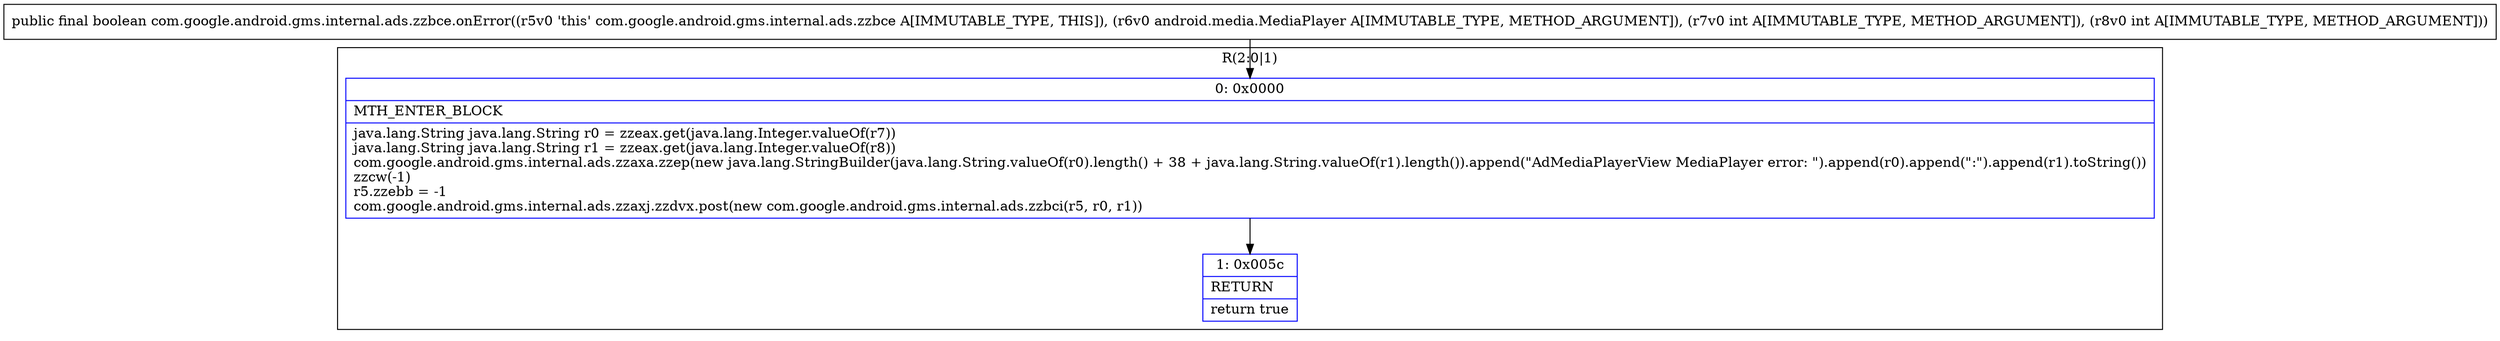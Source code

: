 digraph "CFG forcom.google.android.gms.internal.ads.zzbce.onError(Landroid\/media\/MediaPlayer;II)Z" {
subgraph cluster_Region_1481553602 {
label = "R(2:0|1)";
node [shape=record,color=blue];
Node_0 [shape=record,label="{0\:\ 0x0000|MTH_ENTER_BLOCK\l|java.lang.String java.lang.String r0 = zzeax.get(java.lang.Integer.valueOf(r7))\ljava.lang.String java.lang.String r1 = zzeax.get(java.lang.Integer.valueOf(r8))\lcom.google.android.gms.internal.ads.zzaxa.zzep(new java.lang.StringBuilder(java.lang.String.valueOf(r0).length() + 38 + java.lang.String.valueOf(r1).length()).append(\"AdMediaPlayerView MediaPlayer error: \").append(r0).append(\":\").append(r1).toString())\lzzcw(\-1)\lr5.zzebb = \-1\lcom.google.android.gms.internal.ads.zzaxj.zzdvx.post(new com.google.android.gms.internal.ads.zzbci(r5, r0, r1))\l}"];
Node_1 [shape=record,label="{1\:\ 0x005c|RETURN\l|return true\l}"];
}
MethodNode[shape=record,label="{public final boolean com.google.android.gms.internal.ads.zzbce.onError((r5v0 'this' com.google.android.gms.internal.ads.zzbce A[IMMUTABLE_TYPE, THIS]), (r6v0 android.media.MediaPlayer A[IMMUTABLE_TYPE, METHOD_ARGUMENT]), (r7v0 int A[IMMUTABLE_TYPE, METHOD_ARGUMENT]), (r8v0 int A[IMMUTABLE_TYPE, METHOD_ARGUMENT])) }"];
MethodNode -> Node_0;
Node_0 -> Node_1;
}

